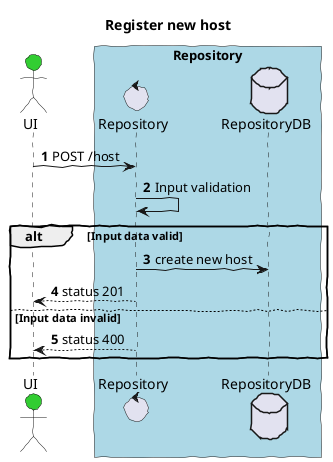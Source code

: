 "@startuml Host Repository"
title Register new host
skinparam handwritten true

actor UI #LimeGreen
box "Repository" #LightBlue
	control Repository
	database RepositoryDB
end box
autonumber

UI -> Repository: POST /host
Repository -> Repository: Input validation
alt Input data valid
    Repository -> RepositoryDB: create new host
    Repository --> UI: status 201
else Input data invalid
    Repository --> UI: status 400
end

@enduml